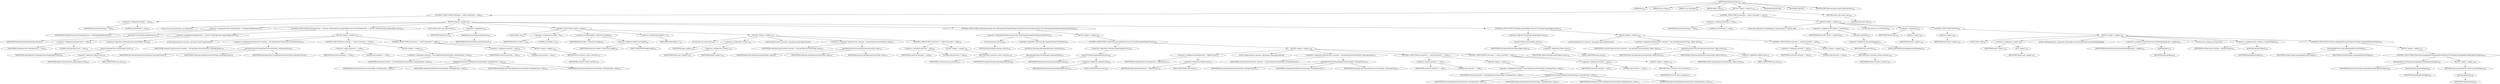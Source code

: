 digraph "findTypeConverter" {  
"469" [label = <(METHOD,findTypeConverter)<SUB>144</SUB>> ]
"27" [label = <(PARAM,this)<SUB>144</SUB>> ]
"470" [label = <(PARAM,Class toType)<SUB>144</SUB>> ]
"471" [label = <(PARAM,Class fromType)<SUB>144</SUB>> ]
"472" [label = <(PARAM,Object value)<SUB>144</SUB>> ]
"473" [label = <(BLOCK,&lt;empty&gt;,&lt;empty&gt;)<SUB>144</SUB>> ]
"474" [label = <(CONTROL_STRUCTURE,if (fromType != null),if (fromType != null))<SUB>146</SUB>> ]
"475" [label = <(&lt;operator&gt;.notEquals,fromType != null)<SUB>146</SUB>> ]
"476" [label = <(IDENTIFIER,fromType,fromType != null)<SUB>146</SUB>> ]
"477" [label = <(LITERAL,null,fromType != null)<SUB>146</SUB>> ]
"478" [label = <(BLOCK,&lt;empty&gt;,&lt;empty&gt;)<SUB>146</SUB>> ]
"479" [label = <(LOCAL,Class fromSuperClass: java.lang.Class)> ]
"480" [label = <(&lt;operator&gt;.assignment,Class fromSuperClass = fromType.getSuperclass())<SUB>147</SUB>> ]
"481" [label = <(IDENTIFIER,fromSuperClass,Class fromSuperClass = fromType.getSuperclass())<SUB>147</SUB>> ]
"482" [label = <(getSuperclass,fromType.getSuperclass())<SUB>147</SUB>> ]
"483" [label = <(IDENTIFIER,fromType,fromType.getSuperclass())<SUB>147</SUB>> ]
"484" [label = <(CONTROL_STRUCTURE,if (fromSuperClass != null &amp;&amp; !fromSuperClass.equals(Object.class)),if (fromSuperClass != null &amp;&amp; !fromSuperClass.equals(Object.class)))<SUB>148</SUB>> ]
"485" [label = <(&lt;operator&gt;.logicalAnd,fromSuperClass != null &amp;&amp; !fromSuperClass.equals(Object.class))<SUB>148</SUB>> ]
"486" [label = <(&lt;operator&gt;.notEquals,fromSuperClass != null)<SUB>148</SUB>> ]
"487" [label = <(IDENTIFIER,fromSuperClass,fromSuperClass != null)<SUB>148</SUB>> ]
"488" [label = <(LITERAL,null,fromSuperClass != null)<SUB>148</SUB>> ]
"489" [label = <(&lt;operator&gt;.logicalNot,!fromSuperClass.equals(Object.class))<SUB>148</SUB>> ]
"490" [label = <(equals,fromSuperClass.equals(Object.class))<SUB>148</SUB>> ]
"491" [label = <(IDENTIFIER,fromSuperClass,fromSuperClass.equals(Object.class))<SUB>148</SUB>> ]
"492" [label = <(&lt;operator&gt;.fieldAccess,Object.class)<SUB>148</SUB>> ]
"493" [label = <(IDENTIFIER,Object,fromSuperClass.equals(Object.class))<SUB>148</SUB>> ]
"494" [label = <(FIELD_IDENTIFIER,class,class)<SUB>148</SUB>> ]
"495" [label = <(BLOCK,&lt;empty&gt;,&lt;empty&gt;)<SUB>148</SUB>> ]
"496" [label = <(LOCAL,TypeConverter converter: org.apache.camel.TypeConverter)> ]
"497" [label = <(&lt;operator&gt;.assignment,TypeConverter converter = this.getTypeConverter(toType, fromSuperClass))<SUB>150</SUB>> ]
"498" [label = <(IDENTIFIER,converter,TypeConverter converter = this.getTypeConverter(toType, fromSuperClass))<SUB>150</SUB>> ]
"499" [label = <(getTypeConverter,this.getTypeConverter(toType, fromSuperClass))<SUB>150</SUB>> ]
"26" [label = <(IDENTIFIER,this,this.getTypeConverter(toType, fromSuperClass))<SUB>150</SUB>> ]
"500" [label = <(IDENTIFIER,toType,this.getTypeConverter(toType, fromSuperClass))<SUB>150</SUB>> ]
"501" [label = <(IDENTIFIER,fromSuperClass,this.getTypeConverter(toType, fromSuperClass))<SUB>150</SUB>> ]
"502" [label = <(CONTROL_STRUCTURE,if (converter == null),if (converter == null))<SUB>151</SUB>> ]
"503" [label = <(&lt;operator&gt;.equals,converter == null)<SUB>151</SUB>> ]
"504" [label = <(IDENTIFIER,converter,converter == null)<SUB>151</SUB>> ]
"505" [label = <(LITERAL,null,converter == null)<SUB>151</SUB>> ]
"506" [label = <(BLOCK,&lt;empty&gt;,&lt;empty&gt;)<SUB>151</SUB>> ]
"507" [label = <(&lt;operator&gt;.assignment,converter = this.findTypeConverter(toType, fromSuperClass, value))<SUB>152</SUB>> ]
"508" [label = <(IDENTIFIER,converter,converter = this.findTypeConverter(toType, fromSuperClass, value))<SUB>152</SUB>> ]
"509" [label = <(findTypeConverter,this.findTypeConverter(toType, fromSuperClass, value))<SUB>152</SUB>> ]
"28" [label = <(IDENTIFIER,this,this.findTypeConverter(toType, fromSuperClass, value))<SUB>152</SUB>> ]
"510" [label = <(IDENTIFIER,toType,this.findTypeConverter(toType, fromSuperClass, value))<SUB>152</SUB>> ]
"511" [label = <(IDENTIFIER,fromSuperClass,this.findTypeConverter(toType, fromSuperClass, value))<SUB>152</SUB>> ]
"512" [label = <(IDENTIFIER,value,this.findTypeConverter(toType, fromSuperClass, value))<SUB>152</SUB>> ]
"513" [label = <(CONTROL_STRUCTURE,if (converter != null),if (converter != null))<SUB>154</SUB>> ]
"514" [label = <(&lt;operator&gt;.notEquals,converter != null)<SUB>154</SUB>> ]
"515" [label = <(IDENTIFIER,converter,converter != null)<SUB>154</SUB>> ]
"516" [label = <(LITERAL,null,converter != null)<SUB>154</SUB>> ]
"517" [label = <(BLOCK,&lt;empty&gt;,&lt;empty&gt;)<SUB>154</SUB>> ]
"518" [label = <(RETURN,return converter;,return converter;)<SUB>155</SUB>> ]
"519" [label = <(IDENTIFIER,converter,return converter;)<SUB>155</SUB>> ]
"520" [label = <(LOCAL,$iterLocal1: java.lang.Class[])<SUB>158</SUB>> ]
"521" [label = <(&lt;operator&gt;.assignment,)<SUB>158</SUB>> ]
"522" [label = <(IDENTIFIER,$iterLocal1,)<SUB>158</SUB>> ]
"523" [label = <(getInterfaces,fromType.getInterfaces())<SUB>158</SUB>> ]
"524" [label = <(IDENTIFIER,fromType,fromType.getInterfaces())<SUB>158</SUB>> ]
"525" [label = <(CONTROL_STRUCTURE,&lt;empty&gt;,&lt;empty&gt;)> ]
"526" [label = <(LOCAL,$idx0: int)<SUB>158</SUB>> ]
"527" [label = <(&lt;operator&gt;.assignment,int $idx0 = 0)<SUB>158</SUB>> ]
"528" [label = <(IDENTIFIER,$idx0,int $idx0 = 0)<SUB>158</SUB>> ]
"529" [label = <(LITERAL,0,int $idx0 = 0)<SUB>158</SUB>> ]
"530" [label = <(&lt;operator&gt;.lessThan,$idx0 &lt; $iterLocal1.length)<SUB>158</SUB>> ]
"531" [label = <(IDENTIFIER,$idx0,$idx0 &lt; $iterLocal1.length)<SUB>158</SUB>> ]
"532" [label = <(&lt;operator&gt;.fieldAccess,$iterLocal1.length)<SUB>158</SUB>> ]
"533" [label = <(IDENTIFIER,$iterLocal1,$idx0 &lt; $iterLocal1.length)<SUB>158</SUB>> ]
"534" [label = <(FIELD_IDENTIFIER,length,length)<SUB>158</SUB>> ]
"535" [label = <(&lt;operator&gt;.postIncrement,$idx0++)<SUB>158</SUB>> ]
"536" [label = <(IDENTIFIER,$idx0,$idx0++)<SUB>158</SUB>> ]
"537" [label = <(BLOCK,&lt;empty&gt;,&lt;empty&gt;)<SUB>158</SUB>> ]
"538" [label = <(LOCAL,type: java.lang.Class)<SUB>158</SUB>> ]
"539" [label = <(&lt;operator&gt;.assignment,&lt;empty&gt;)<SUB>158</SUB>> ]
"540" [label = <(IDENTIFIER,type,&lt;empty&gt;)<SUB>158</SUB>> ]
"541" [label = <(&lt;operator&gt;.indexAccess,&lt;empty&gt;)<SUB>158</SUB>> ]
"542" [label = <(IDENTIFIER,$iterLocal1,&lt;empty&gt;)<SUB>158</SUB>> ]
"543" [label = <(IDENTIFIER,$idx0,&lt;empty&gt;)<SUB>158</SUB>> ]
"544" [label = <(LOCAL,TypeConverter converter: org.apache.camel.TypeConverter)> ]
"545" [label = <(&lt;operator&gt;.assignment,TypeConverter converter = this.getTypeConverter(toType, type))<SUB>159</SUB>> ]
"546" [label = <(IDENTIFIER,converter,TypeConverter converter = this.getTypeConverter(toType, type))<SUB>159</SUB>> ]
"547" [label = <(getTypeConverter,this.getTypeConverter(toType, type))<SUB>159</SUB>> ]
"29" [label = <(IDENTIFIER,this,this.getTypeConverter(toType, type))<SUB>159</SUB>> ]
"548" [label = <(IDENTIFIER,toType,this.getTypeConverter(toType, type))<SUB>159</SUB>> ]
"549" [label = <(IDENTIFIER,type,this.getTypeConverter(toType, type))<SUB>159</SUB>> ]
"550" [label = <(CONTROL_STRUCTURE,if (converter != null),if (converter != null))<SUB>160</SUB>> ]
"551" [label = <(&lt;operator&gt;.notEquals,converter != null)<SUB>160</SUB>> ]
"552" [label = <(IDENTIFIER,converter,converter != null)<SUB>160</SUB>> ]
"553" [label = <(LITERAL,null,converter != null)<SUB>160</SUB>> ]
"554" [label = <(BLOCK,&lt;empty&gt;,&lt;empty&gt;)<SUB>160</SUB>> ]
"555" [label = <(RETURN,return converter;,return converter;)<SUB>161</SUB>> ]
"556" [label = <(IDENTIFIER,converter,return converter;)<SUB>161</SUB>> ]
"557" [label = <(CONTROL_STRUCTURE,if (fromType.isArray() &amp;&amp; !fromType.getComponentType().isPrimitive()),if (fromType.isArray() &amp;&amp; !fromType.getComponentType().isPrimitive()))<SUB>166</SUB>> ]
"558" [label = <(&lt;operator&gt;.logicalAnd,fromType.isArray() &amp;&amp; !fromType.getComponentType().isPrimitive())<SUB>166</SUB>> ]
"559" [label = <(isArray,fromType.isArray())<SUB>166</SUB>> ]
"560" [label = <(IDENTIFIER,fromType,fromType.isArray())<SUB>166</SUB>> ]
"561" [label = <(&lt;operator&gt;.logicalNot,!fromType.getComponentType().isPrimitive())<SUB>166</SUB>> ]
"562" [label = <(isPrimitive,fromType.getComponentType().isPrimitive())<SUB>166</SUB>> ]
"563" [label = <(getComponentType,fromType.getComponentType())<SUB>166</SUB>> ]
"564" [label = <(IDENTIFIER,fromType,fromType.getComponentType())<SUB>166</SUB>> ]
"565" [label = <(BLOCK,&lt;empty&gt;,&lt;empty&gt;)<SUB>166</SUB>> ]
"566" [label = <(CONTROL_STRUCTURE,if (!fromType.equals(Object[].class)),if (!fromType.equals(Object[].class)))<SUB>169</SUB>> ]
"567" [label = <(&lt;operator&gt;.logicalNot,!fromType.equals(Object[].class))<SUB>169</SUB>> ]
"568" [label = <(equals,fromType.equals(Object[].class))<SUB>169</SUB>> ]
"569" [label = <(IDENTIFIER,fromType,fromType.equals(Object[].class))<SUB>169</SUB>> ]
"570" [label = <(&lt;operator&gt;.fieldAccess,Object[].class)<SUB>169</SUB>> ]
"571" [label = <(IDENTIFIER,Object[],fromType.equals(Object[].class))<SUB>169</SUB>> ]
"572" [label = <(FIELD_IDENTIFIER,class,class)<SUB>169</SUB>> ]
"573" [label = <(BLOCK,&lt;empty&gt;,&lt;empty&gt;)<SUB>169</SUB>> ]
"574" [label = <(&lt;operator&gt;.assignment,fromSuperClass = Object[].class)<SUB>170</SUB>> ]
"575" [label = <(IDENTIFIER,fromSuperClass,fromSuperClass = Object[].class)<SUB>170</SUB>> ]
"576" [label = <(&lt;operator&gt;.fieldAccess,Object[].class)<SUB>170</SUB>> ]
"577" [label = <(IDENTIFIER,Object[],fromSuperClass = Object[].class)<SUB>170</SUB>> ]
"578" [label = <(FIELD_IDENTIFIER,class,class)<SUB>170</SUB>> ]
"579" [label = <(LOCAL,TypeConverter converter: org.apache.camel.TypeConverter)> ]
"580" [label = <(&lt;operator&gt;.assignment,TypeConverter converter = this.getTypeConverter(toType, fromSuperClass))<SUB>172</SUB>> ]
"581" [label = <(IDENTIFIER,converter,TypeConverter converter = this.getTypeConverter(toType, fromSuperClass))<SUB>172</SUB>> ]
"582" [label = <(getTypeConverter,this.getTypeConverter(toType, fromSuperClass))<SUB>172</SUB>> ]
"30" [label = <(IDENTIFIER,this,this.getTypeConverter(toType, fromSuperClass))<SUB>172</SUB>> ]
"583" [label = <(IDENTIFIER,toType,this.getTypeConverter(toType, fromSuperClass))<SUB>172</SUB>> ]
"584" [label = <(IDENTIFIER,fromSuperClass,this.getTypeConverter(toType, fromSuperClass))<SUB>172</SUB>> ]
"585" [label = <(CONTROL_STRUCTURE,if (converter == null),if (converter == null))<SUB>173</SUB>> ]
"586" [label = <(&lt;operator&gt;.equals,converter == null)<SUB>173</SUB>> ]
"587" [label = <(IDENTIFIER,converter,converter == null)<SUB>173</SUB>> ]
"588" [label = <(LITERAL,null,converter == null)<SUB>173</SUB>> ]
"589" [label = <(BLOCK,&lt;empty&gt;,&lt;empty&gt;)<SUB>173</SUB>> ]
"590" [label = <(&lt;operator&gt;.assignment,converter = this.findTypeConverter(toType, fromSuperClass, value))<SUB>174</SUB>> ]
"591" [label = <(IDENTIFIER,converter,converter = this.findTypeConverter(toType, fromSuperClass, value))<SUB>174</SUB>> ]
"592" [label = <(findTypeConverter,this.findTypeConverter(toType, fromSuperClass, value))<SUB>174</SUB>> ]
"31" [label = <(IDENTIFIER,this,this.findTypeConverter(toType, fromSuperClass, value))<SUB>174</SUB>> ]
"593" [label = <(IDENTIFIER,toType,this.findTypeConverter(toType, fromSuperClass, value))<SUB>174</SUB>> ]
"594" [label = <(IDENTIFIER,fromSuperClass,this.findTypeConverter(toType, fromSuperClass, value))<SUB>174</SUB>> ]
"595" [label = <(IDENTIFIER,value,this.findTypeConverter(toType, fromSuperClass, value))<SUB>174</SUB>> ]
"596" [label = <(CONTROL_STRUCTURE,if (converter != null),if (converter != null))<SUB>176</SUB>> ]
"597" [label = <(&lt;operator&gt;.notEquals,converter != null)<SUB>176</SUB>> ]
"598" [label = <(IDENTIFIER,converter,converter != null)<SUB>176</SUB>> ]
"599" [label = <(LITERAL,null,converter != null)<SUB>176</SUB>> ]
"600" [label = <(BLOCK,&lt;empty&gt;,&lt;empty&gt;)<SUB>176</SUB>> ]
"601" [label = <(RETURN,return converter;,return converter;)<SUB>177</SUB>> ]
"602" [label = <(IDENTIFIER,converter,return converter;)<SUB>177</SUB>> ]
"603" [label = <(CONTROL_STRUCTURE,if (!fromType.equals(Object.class)),if (!fromType.equals(Object.class)))<SUB>183</SUB>> ]
"604" [label = <(&lt;operator&gt;.logicalNot,!fromType.equals(Object.class))<SUB>183</SUB>> ]
"605" [label = <(equals,fromType.equals(Object.class))<SUB>183</SUB>> ]
"606" [label = <(IDENTIFIER,fromType,fromType.equals(Object.class))<SUB>183</SUB>> ]
"607" [label = <(&lt;operator&gt;.fieldAccess,Object.class)<SUB>183</SUB>> ]
"608" [label = <(IDENTIFIER,Object,fromType.equals(Object.class))<SUB>183</SUB>> ]
"609" [label = <(FIELD_IDENTIFIER,class,class)<SUB>183</SUB>> ]
"610" [label = <(BLOCK,&lt;empty&gt;,&lt;empty&gt;)<SUB>183</SUB>> ]
"611" [label = <(LOCAL,TypeConverter converter: org.apache.camel.TypeConverter)> ]
"612" [label = <(&lt;operator&gt;.assignment,TypeConverter converter = this.getTypeConverter(toType, Object.class))<SUB>184</SUB>> ]
"613" [label = <(IDENTIFIER,converter,TypeConverter converter = this.getTypeConverter(toType, Object.class))<SUB>184</SUB>> ]
"614" [label = <(getTypeConverter,this.getTypeConverter(toType, Object.class))<SUB>184</SUB>> ]
"32" [label = <(IDENTIFIER,this,this.getTypeConverter(toType, Object.class))<SUB>184</SUB>> ]
"615" [label = <(IDENTIFIER,toType,this.getTypeConverter(toType, Object.class))<SUB>184</SUB>> ]
"616" [label = <(&lt;operator&gt;.fieldAccess,Object.class)<SUB>184</SUB>> ]
"617" [label = <(IDENTIFIER,Object,this.getTypeConverter(toType, Object.class))<SUB>184</SUB>> ]
"618" [label = <(FIELD_IDENTIFIER,class,class)<SUB>184</SUB>> ]
"619" [label = <(CONTROL_STRUCTURE,if (converter != null),if (converter != null))<SUB>185</SUB>> ]
"620" [label = <(&lt;operator&gt;.notEquals,converter != null)<SUB>185</SUB>> ]
"621" [label = <(IDENTIFIER,converter,converter != null)<SUB>185</SUB>> ]
"622" [label = <(LITERAL,null,converter != null)<SUB>185</SUB>> ]
"623" [label = <(BLOCK,&lt;empty&gt;,&lt;empty&gt;)<SUB>185</SUB>> ]
"624" [label = <(RETURN,return converter;,return converter;)<SUB>186</SUB>> ]
"625" [label = <(IDENTIFIER,converter,return converter;)<SUB>186</SUB>> ]
"626" [label = <(CONTROL_STRUCTURE,if (fromType != null),if (fromType != null))<SUB>192</SUB>> ]
"627" [label = <(&lt;operator&gt;.notEquals,fromType != null)<SUB>192</SUB>> ]
"628" [label = <(IDENTIFIER,fromType,fromType != null)<SUB>192</SUB>> ]
"629" [label = <(LITERAL,null,fromType != null)<SUB>192</SUB>> ]
"630" [label = <(BLOCK,&lt;empty&gt;,&lt;empty&gt;)<SUB>192</SUB>> ]
"631" [label = <(LOCAL,Set&lt;Map.Entry&lt;TypeMapping, TypeConverter&gt;&gt; entries: ANY)> ]
"632" [label = <(&lt;operator&gt;.assignment,ANY entries = entrySet())<SUB>193</SUB>> ]
"633" [label = <(IDENTIFIER,entries,ANY entries = entrySet())<SUB>193</SUB>> ]
"634" [label = <(entrySet,entrySet())<SUB>193</SUB>> ]
"635" [label = <(&lt;operator&gt;.fieldAccess,this.typeMappings)<SUB>193</SUB>> ]
"636" [label = <(IDENTIFIER,this,entrySet())<SUB>193</SUB>> ]
"637" [label = <(FIELD_IDENTIFIER,typeMappings,typeMappings)<SUB>193</SUB>> ]
"638" [label = <(LOCAL,$iterLocal2: java.util.Iterator)<SUB>194</SUB>> ]
"639" [label = <(&lt;operator&gt;.assignment,)<SUB>194</SUB>> ]
"640" [label = <(IDENTIFIER,$iterLocal2,)<SUB>194</SUB>> ]
"641" [label = <(iterator,&lt;empty&gt;)<SUB>194</SUB>> ]
"642" [label = <(IDENTIFIER,entries,&lt;empty&gt;)<SUB>194</SUB>> ]
"643" [label = <(CONTROL_STRUCTURE,FOR,FOR)<SUB>194</SUB>> ]
"644" [label = <(hasNext,&lt;empty&gt;)<SUB>194</SUB>> ]
"645" [label = <(IDENTIFIER,$iterLocal2,&lt;empty&gt;)<SUB>194</SUB>> ]
"646" [label = <(BLOCK,&lt;empty&gt;,&lt;empty&gt;)<SUB>194</SUB>> ]
"647" [label = <(LOCAL,entry: ANY)<SUB>194</SUB>> ]
"648" [label = <(&lt;operator&gt;.assignment,&lt;empty&gt;)<SUB>194</SUB>> ]
"649" [label = <(IDENTIFIER,entry,&lt;empty&gt;)<SUB>194</SUB>> ]
"650" [label = <(next,&lt;empty&gt;)<SUB>194</SUB>> ]
"651" [label = <(IDENTIFIER,$iterLocal2,&lt;empty&gt;)<SUB>194</SUB>> ]
"652" [label = <(LOCAL,TypeMapping key: org.apache.camel.impl.converter.DefaultTypeConverter$TypeMapping)> ]
"653" [label = <(&lt;operator&gt;.assignment,DefaultTypeConverter$TypeMapping key = getKey())<SUB>195</SUB>> ]
"654" [label = <(IDENTIFIER,key,DefaultTypeConverter$TypeMapping key = getKey())<SUB>195</SUB>> ]
"655" [label = <(getKey,getKey())<SUB>195</SUB>> ]
"656" [label = <(IDENTIFIER,entry,getKey())<SUB>195</SUB>> ]
"657" [label = <(LOCAL,Class aToType: java.lang.Class)> ]
"658" [label = <(&lt;operator&gt;.assignment,Class aToType = key.getToType())<SUB>196</SUB>> ]
"659" [label = <(IDENTIFIER,aToType,Class aToType = key.getToType())<SUB>196</SUB>> ]
"660" [label = <(getToType,key.getToType())<SUB>196</SUB>> ]
"661" [label = <(IDENTIFIER,key,key.getToType())<SUB>196</SUB>> ]
"662" [label = <(CONTROL_STRUCTURE,if (toType.isAssignableFrom(aToType)),if (toType.isAssignableFrom(aToType)))<SUB>197</SUB>> ]
"663" [label = <(isAssignableFrom,toType.isAssignableFrom(aToType))<SUB>197</SUB>> ]
"664" [label = <(IDENTIFIER,toType,toType.isAssignableFrom(aToType))<SUB>197</SUB>> ]
"665" [label = <(IDENTIFIER,aToType,toType.isAssignableFrom(aToType))<SUB>197</SUB>> ]
"666" [label = <(BLOCK,&lt;empty&gt;,&lt;empty&gt;)<SUB>197</SUB>> ]
"667" [label = <(CONTROL_STRUCTURE,if (fromType.isAssignableFrom(key.getFromType())),if (fromType.isAssignableFrom(key.getFromType())))<SUB>198</SUB>> ]
"668" [label = <(isAssignableFrom,fromType.isAssignableFrom(key.getFromType()))<SUB>198</SUB>> ]
"669" [label = <(IDENTIFIER,fromType,fromType.isAssignableFrom(key.getFromType()))<SUB>198</SUB>> ]
"670" [label = <(getFromType,key.getFromType())<SUB>198</SUB>> ]
"671" [label = <(IDENTIFIER,key,key.getFromType())<SUB>198</SUB>> ]
"672" [label = <(BLOCK,&lt;empty&gt;,&lt;empty&gt;)<SUB>198</SUB>> ]
"673" [label = <(RETURN,return entry.getValue();,return entry.getValue();)<SUB>199</SUB>> ]
"674" [label = <(getValue,getValue())<SUB>199</SUB>> ]
"675" [label = <(IDENTIFIER,entry,getValue())<SUB>199</SUB>> ]
"676" [label = <(RETURN,return null;,return null;)<SUB>206</SUB>> ]
"677" [label = <(LITERAL,null,return null;)<SUB>206</SUB>> ]
"678" [label = <(MODIFIER,PROTECTED)> ]
"679" [label = <(MODIFIER,VIRTUAL)> ]
"680" [label = <(METHOD_RETURN,org.apache.camel.TypeConverter)<SUB>144</SUB>> ]
  "469" -> "27" 
  "469" -> "470" 
  "469" -> "471" 
  "469" -> "472" 
  "469" -> "473" 
  "469" -> "678" 
  "469" -> "679" 
  "469" -> "680" 
  "473" -> "474" 
  "473" -> "626" 
  "473" -> "676" 
  "474" -> "475" 
  "474" -> "478" 
  "475" -> "476" 
  "475" -> "477" 
  "478" -> "479" 
  "478" -> "480" 
  "478" -> "484" 
  "478" -> "520" 
  "478" -> "521" 
  "478" -> "525" 
  "478" -> "557" 
  "478" -> "603" 
  "480" -> "481" 
  "480" -> "482" 
  "482" -> "483" 
  "484" -> "485" 
  "484" -> "495" 
  "485" -> "486" 
  "485" -> "489" 
  "486" -> "487" 
  "486" -> "488" 
  "489" -> "490" 
  "490" -> "491" 
  "490" -> "492" 
  "492" -> "493" 
  "492" -> "494" 
  "495" -> "496" 
  "495" -> "497" 
  "495" -> "502" 
  "495" -> "513" 
  "497" -> "498" 
  "497" -> "499" 
  "499" -> "26" 
  "499" -> "500" 
  "499" -> "501" 
  "502" -> "503" 
  "502" -> "506" 
  "503" -> "504" 
  "503" -> "505" 
  "506" -> "507" 
  "507" -> "508" 
  "507" -> "509" 
  "509" -> "28" 
  "509" -> "510" 
  "509" -> "511" 
  "509" -> "512" 
  "513" -> "514" 
  "513" -> "517" 
  "514" -> "515" 
  "514" -> "516" 
  "517" -> "518" 
  "518" -> "519" 
  "521" -> "522" 
  "521" -> "523" 
  "523" -> "524" 
  "525" -> "526" 
  "525" -> "527" 
  "525" -> "530" 
  "525" -> "535" 
  "525" -> "537" 
  "527" -> "528" 
  "527" -> "529" 
  "530" -> "531" 
  "530" -> "532" 
  "532" -> "533" 
  "532" -> "534" 
  "535" -> "536" 
  "537" -> "538" 
  "537" -> "539" 
  "537" -> "544" 
  "537" -> "545" 
  "537" -> "550" 
  "539" -> "540" 
  "539" -> "541" 
  "541" -> "542" 
  "541" -> "543" 
  "545" -> "546" 
  "545" -> "547" 
  "547" -> "29" 
  "547" -> "548" 
  "547" -> "549" 
  "550" -> "551" 
  "550" -> "554" 
  "551" -> "552" 
  "551" -> "553" 
  "554" -> "555" 
  "555" -> "556" 
  "557" -> "558" 
  "557" -> "565" 
  "558" -> "559" 
  "558" -> "561" 
  "559" -> "560" 
  "561" -> "562" 
  "562" -> "563" 
  "563" -> "564" 
  "565" -> "566" 
  "566" -> "567" 
  "566" -> "573" 
  "567" -> "568" 
  "568" -> "569" 
  "568" -> "570" 
  "570" -> "571" 
  "570" -> "572" 
  "573" -> "574" 
  "573" -> "579" 
  "573" -> "580" 
  "573" -> "585" 
  "573" -> "596" 
  "574" -> "575" 
  "574" -> "576" 
  "576" -> "577" 
  "576" -> "578" 
  "580" -> "581" 
  "580" -> "582" 
  "582" -> "30" 
  "582" -> "583" 
  "582" -> "584" 
  "585" -> "586" 
  "585" -> "589" 
  "586" -> "587" 
  "586" -> "588" 
  "589" -> "590" 
  "590" -> "591" 
  "590" -> "592" 
  "592" -> "31" 
  "592" -> "593" 
  "592" -> "594" 
  "592" -> "595" 
  "596" -> "597" 
  "596" -> "600" 
  "597" -> "598" 
  "597" -> "599" 
  "600" -> "601" 
  "601" -> "602" 
  "603" -> "604" 
  "603" -> "610" 
  "604" -> "605" 
  "605" -> "606" 
  "605" -> "607" 
  "607" -> "608" 
  "607" -> "609" 
  "610" -> "611" 
  "610" -> "612" 
  "610" -> "619" 
  "612" -> "613" 
  "612" -> "614" 
  "614" -> "32" 
  "614" -> "615" 
  "614" -> "616" 
  "616" -> "617" 
  "616" -> "618" 
  "619" -> "620" 
  "619" -> "623" 
  "620" -> "621" 
  "620" -> "622" 
  "623" -> "624" 
  "624" -> "625" 
  "626" -> "627" 
  "626" -> "630" 
  "627" -> "628" 
  "627" -> "629" 
  "630" -> "631" 
  "630" -> "632" 
  "630" -> "638" 
  "630" -> "639" 
  "630" -> "643" 
  "632" -> "633" 
  "632" -> "634" 
  "634" -> "635" 
  "635" -> "636" 
  "635" -> "637" 
  "639" -> "640" 
  "639" -> "641" 
  "641" -> "642" 
  "643" -> "644" 
  "643" -> "646" 
  "644" -> "645" 
  "646" -> "647" 
  "646" -> "648" 
  "646" -> "652" 
  "646" -> "653" 
  "646" -> "657" 
  "646" -> "658" 
  "646" -> "662" 
  "648" -> "649" 
  "648" -> "650" 
  "650" -> "651" 
  "653" -> "654" 
  "653" -> "655" 
  "655" -> "656" 
  "658" -> "659" 
  "658" -> "660" 
  "660" -> "661" 
  "662" -> "663" 
  "662" -> "666" 
  "663" -> "664" 
  "663" -> "665" 
  "666" -> "667" 
  "667" -> "668" 
  "667" -> "672" 
  "668" -> "669" 
  "668" -> "670" 
  "670" -> "671" 
  "672" -> "673" 
  "673" -> "674" 
  "674" -> "675" 
  "676" -> "677" 
}
